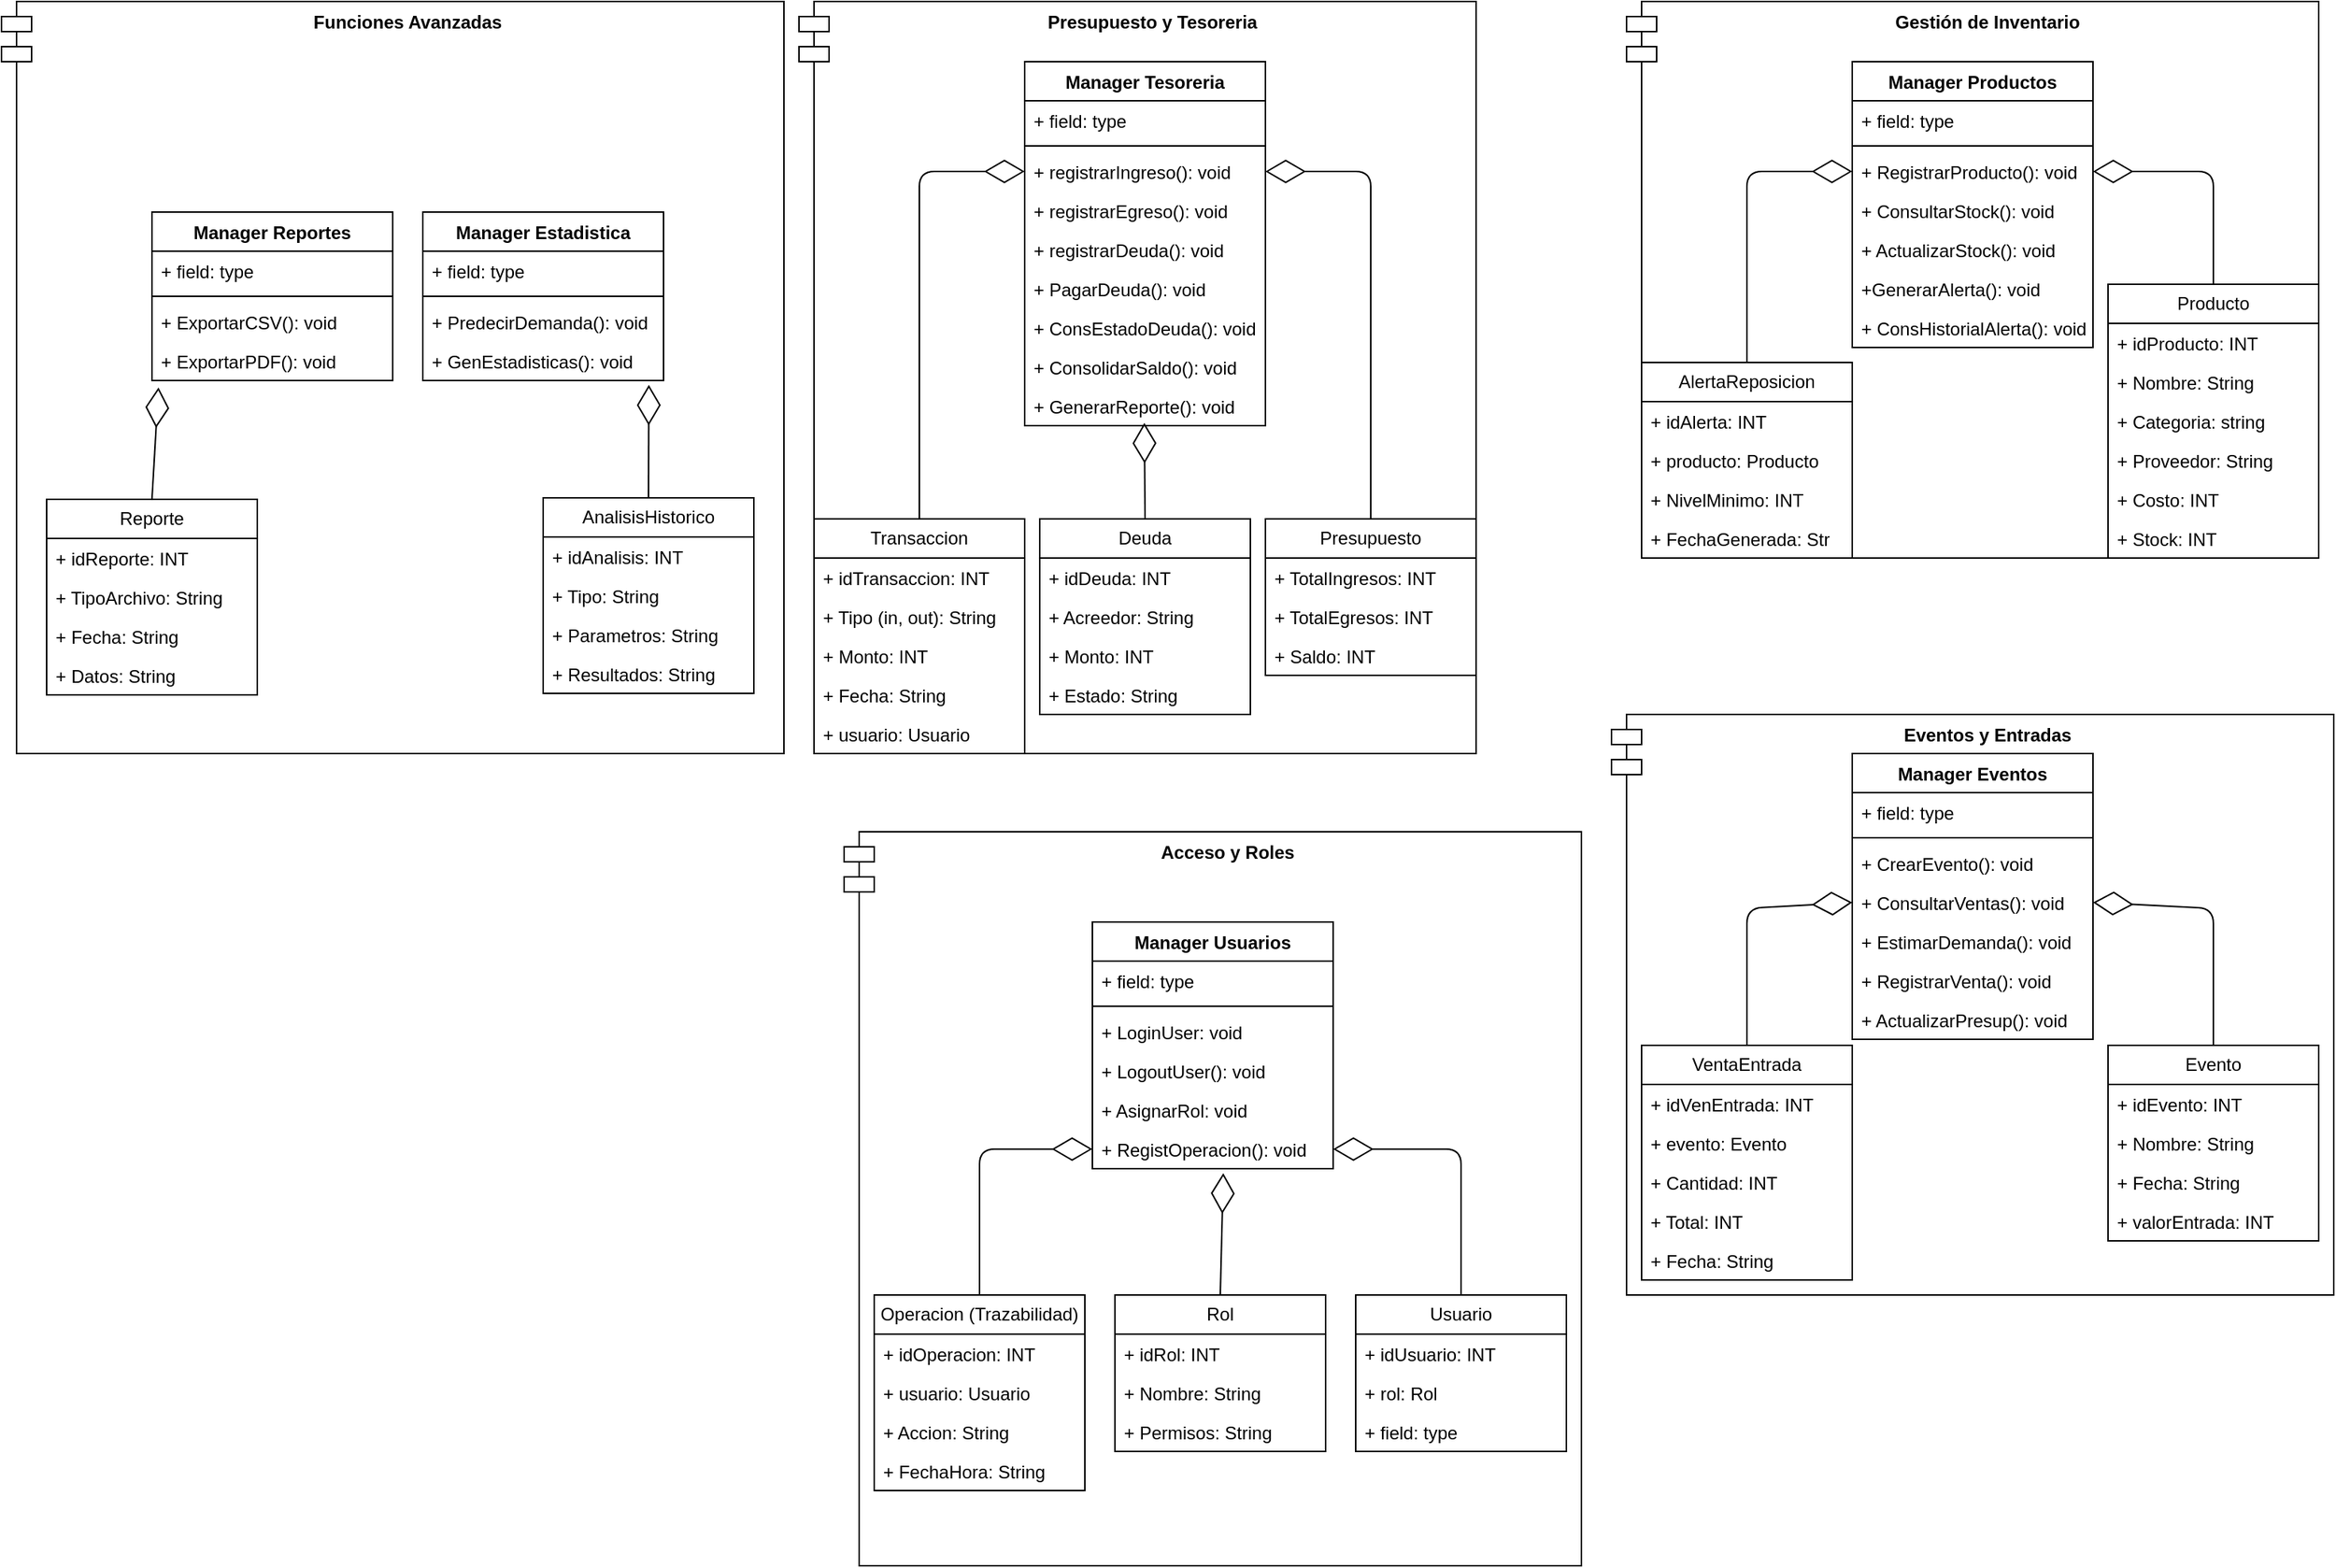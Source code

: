 <mxfile>
    <diagram id="sxE3tgrAu_N5HykiGils" name="Page-1">
        <mxGraphModel dx="1589" dy="593" grid="1" gridSize="10" guides="1" tooltips="1" connect="1" arrows="1" fold="1" page="1" pageScale="1" pageWidth="850" pageHeight="1100" math="0" shadow="0">
            <root>
                <mxCell id="0"/>
                <mxCell id="1" parent="0"/>
                <mxCell id="2" value="&lt;b&gt;&lt;font style=&quot;color: rgb(0, 0, 0);&quot;&gt;Gestión de Inventario&lt;/font&gt;&lt;/b&gt;" style="shape=module;align=left;spacingLeft=20;align=center;verticalAlign=top;whiteSpace=wrap;html=1;" vertex="1" parent="1">
                    <mxGeometry x="350" y="250" width="460" height="370" as="geometry"/>
                </mxCell>
                <mxCell id="3" value="Producto" style="swimlane;fontStyle=0;childLayout=stackLayout;horizontal=1;startSize=26;fillColor=none;horizontalStack=0;resizeParent=1;resizeParentMax=0;resizeLast=0;collapsible=1;marginBottom=0;whiteSpace=wrap;html=1;" vertex="1" parent="1">
                    <mxGeometry x="670" y="438" width="140" height="182" as="geometry"/>
                </mxCell>
                <mxCell id="4" value="+ idProducto: INT" style="text;strokeColor=none;fillColor=none;align=left;verticalAlign=top;spacingLeft=4;spacingRight=4;overflow=hidden;rotatable=0;points=[[0,0.5],[1,0.5]];portConstraint=eastwest;whiteSpace=wrap;html=1;" vertex="1" parent="3">
                    <mxGeometry y="26" width="140" height="26" as="geometry"/>
                </mxCell>
                <mxCell id="5" value="+ Nombre: String" style="text;strokeColor=none;fillColor=none;align=left;verticalAlign=top;spacingLeft=4;spacingRight=4;overflow=hidden;rotatable=0;points=[[0,0.5],[1,0.5]];portConstraint=eastwest;whiteSpace=wrap;html=1;" vertex="1" parent="3">
                    <mxGeometry y="52" width="140" height="26" as="geometry"/>
                </mxCell>
                <mxCell id="6" value="+ Categoria: string" style="text;strokeColor=none;fillColor=none;align=left;verticalAlign=top;spacingLeft=4;spacingRight=4;overflow=hidden;rotatable=0;points=[[0,0.5],[1,0.5]];portConstraint=eastwest;whiteSpace=wrap;html=1;" vertex="1" parent="3">
                    <mxGeometry y="78" width="140" height="26" as="geometry"/>
                </mxCell>
                <mxCell id="19" value="&lt;span style=&quot;color: rgb(0, 0, 0);&quot;&gt;+ Proveedor: String&lt;/span&gt;" style="text;strokeColor=none;fillColor=none;align=left;verticalAlign=top;spacingLeft=4;spacingRight=4;overflow=hidden;rotatable=0;points=[[0,0.5],[1,0.5]];portConstraint=eastwest;whiteSpace=wrap;html=1;" vertex="1" parent="3">
                    <mxGeometry y="104" width="140" height="26" as="geometry"/>
                </mxCell>
                <mxCell id="21" value="&lt;span style=&quot;color: rgb(0, 0, 0);&quot;&gt;+ Costo: INT&lt;/span&gt;" style="text;strokeColor=none;fillColor=none;align=left;verticalAlign=top;spacingLeft=4;spacingRight=4;overflow=hidden;rotatable=0;points=[[0,0.5],[1,0.5]];portConstraint=eastwest;whiteSpace=wrap;html=1;" vertex="1" parent="3">
                    <mxGeometry y="130" width="140" height="26" as="geometry"/>
                </mxCell>
                <mxCell id="23" value="&lt;span style=&quot;color: rgb(0, 0, 0);&quot;&gt;+ Stock: INT&lt;/span&gt;" style="text;strokeColor=none;fillColor=none;align=left;verticalAlign=top;spacingLeft=4;spacingRight=4;overflow=hidden;rotatable=0;points=[[0,0.5],[1,0.5]];portConstraint=eastwest;whiteSpace=wrap;html=1;" vertex="1" parent="3">
                    <mxGeometry y="156" width="140" height="26" as="geometry"/>
                </mxCell>
                <mxCell id="8" value="AlertaReposicion" style="swimlane;fontStyle=0;childLayout=stackLayout;horizontal=1;startSize=26;fillColor=none;horizontalStack=0;resizeParent=1;resizeParentMax=0;resizeLast=0;collapsible=1;marginBottom=0;whiteSpace=wrap;html=1;" vertex="1" parent="1">
                    <mxGeometry x="360" y="490" width="140" height="130" as="geometry"/>
                </mxCell>
                <mxCell id="9" value="+ idAlerta: INT" style="text;strokeColor=none;fillColor=none;align=left;verticalAlign=top;spacingLeft=4;spacingRight=4;overflow=hidden;rotatable=0;points=[[0,0.5],[1,0.5]];portConstraint=eastwest;whiteSpace=wrap;html=1;" vertex="1" parent="8">
                    <mxGeometry y="26" width="140" height="26" as="geometry"/>
                </mxCell>
                <mxCell id="10" value="+ producto: Producto" style="text;strokeColor=none;fillColor=none;align=left;verticalAlign=top;spacingLeft=4;spacingRight=4;overflow=hidden;rotatable=0;points=[[0,0.5],[1,0.5]];portConstraint=eastwest;whiteSpace=wrap;html=1;" vertex="1" parent="8">
                    <mxGeometry y="52" width="140" height="26" as="geometry"/>
                </mxCell>
                <mxCell id="11" value="+ NivelMinimo: INT" style="text;strokeColor=none;fillColor=none;align=left;verticalAlign=top;spacingLeft=4;spacingRight=4;overflow=hidden;rotatable=0;points=[[0,0.5],[1,0.5]];portConstraint=eastwest;whiteSpace=wrap;html=1;" vertex="1" parent="8">
                    <mxGeometry y="78" width="140" height="26" as="geometry"/>
                </mxCell>
                <mxCell id="24" value="&lt;span style=&quot;color: rgb(0, 0, 0);&quot;&gt;+ FechaGenerada: Str&lt;/span&gt;" style="text;strokeColor=none;fillColor=none;align=left;verticalAlign=top;spacingLeft=4;spacingRight=4;overflow=hidden;rotatable=0;points=[[0,0.5],[1,0.5]];portConstraint=eastwest;whiteSpace=wrap;html=1;" vertex="1" parent="8">
                    <mxGeometry y="104" width="140" height="26" as="geometry"/>
                </mxCell>
                <mxCell id="12" value="Manager Productos" style="swimlane;fontStyle=1;align=center;verticalAlign=top;childLayout=stackLayout;horizontal=1;startSize=26;horizontalStack=0;resizeParent=1;resizeParentMax=0;resizeLast=0;collapsible=1;marginBottom=0;whiteSpace=wrap;html=1;" vertex="1" parent="1">
                    <mxGeometry x="500" y="290" width="160" height="190" as="geometry"/>
                </mxCell>
                <mxCell id="13" value="+ field: type" style="text;strokeColor=none;fillColor=none;align=left;verticalAlign=top;spacingLeft=4;spacingRight=4;overflow=hidden;rotatable=0;points=[[0,0.5],[1,0.5]];portConstraint=eastwest;whiteSpace=wrap;html=1;" vertex="1" parent="12">
                    <mxGeometry y="26" width="160" height="26" as="geometry"/>
                </mxCell>
                <mxCell id="14" value="" style="line;strokeWidth=1;fillColor=none;align=left;verticalAlign=middle;spacingTop=-1;spacingLeft=3;spacingRight=3;rotatable=0;labelPosition=right;points=[];portConstraint=eastwest;strokeColor=inherit;" vertex="1" parent="12">
                    <mxGeometry y="52" width="160" height="8" as="geometry"/>
                </mxCell>
                <mxCell id="15" value="+ RegistrarProducto(): void" style="text;strokeColor=none;fillColor=none;align=left;verticalAlign=top;spacingLeft=4;spacingRight=4;overflow=hidden;rotatable=0;points=[[0,0.5],[1,0.5]];portConstraint=eastwest;whiteSpace=wrap;html=1;" vertex="1" parent="12">
                    <mxGeometry y="60" width="160" height="26" as="geometry"/>
                </mxCell>
                <mxCell id="27" value="&lt;span style=&quot;color: rgb(0, 0, 0);&quot;&gt;+ ConsultarStock(): void&lt;/span&gt;" style="text;strokeColor=none;fillColor=none;align=left;verticalAlign=top;spacingLeft=4;spacingRight=4;overflow=hidden;rotatable=0;points=[[0,0.5],[1,0.5]];portConstraint=eastwest;whiteSpace=wrap;html=1;" vertex="1" parent="12">
                    <mxGeometry y="86" width="160" height="26" as="geometry"/>
                </mxCell>
                <mxCell id="28" value="&lt;span style=&quot;color: rgb(0, 0, 0);&quot;&gt;+ ActualizarStock(): void&lt;/span&gt;" style="text;strokeColor=none;fillColor=none;align=left;verticalAlign=top;spacingLeft=4;spacingRight=4;overflow=hidden;rotatable=0;points=[[0,0.5],[1,0.5]];portConstraint=eastwest;whiteSpace=wrap;html=1;" vertex="1" parent="12">
                    <mxGeometry y="112" width="160" height="26" as="geometry"/>
                </mxCell>
                <mxCell id="29" value="&lt;span style=&quot;color: rgb(0, 0, 0);&quot;&gt;+GenerarAlerta(): void&lt;/span&gt;" style="text;strokeColor=none;fillColor=none;align=left;verticalAlign=top;spacingLeft=4;spacingRight=4;overflow=hidden;rotatable=0;points=[[0,0.5],[1,0.5]];portConstraint=eastwest;whiteSpace=wrap;html=1;" vertex="1" parent="12">
                    <mxGeometry y="138" width="160" height="26" as="geometry"/>
                </mxCell>
                <mxCell id="30" value="&lt;span style=&quot;color: rgb(0, 0, 0);&quot;&gt;+ ConsHistorialAlerta(): void&lt;/span&gt;" style="text;strokeColor=none;fillColor=none;align=left;verticalAlign=top;spacingLeft=4;spacingRight=4;overflow=hidden;rotatable=0;points=[[0,0.5],[1,0.5]];portConstraint=eastwest;whiteSpace=wrap;html=1;" vertex="1" parent="12">
                    <mxGeometry y="164" width="160" height="26" as="geometry"/>
                </mxCell>
                <mxCell id="25" value="" style="endArrow=diamondThin;endFill=0;endSize=24;html=1;exitX=0.5;exitY=0;exitDx=0;exitDy=0;entryX=0;entryY=0.5;entryDx=0;entryDy=0;" edge="1" parent="1" source="8" target="15">
                    <mxGeometry width="160" relative="1" as="geometry">
                        <mxPoint x="430" y="400" as="sourcePoint"/>
                        <mxPoint x="590" y="400" as="targetPoint"/>
                        <Array as="points">
                            <mxPoint x="430" y="363"/>
                        </Array>
                    </mxGeometry>
                </mxCell>
                <mxCell id="26" value="" style="endArrow=diamondThin;endFill=0;endSize=24;html=1;exitX=0.5;exitY=0;exitDx=0;exitDy=0;entryX=1;entryY=0.5;entryDx=0;entryDy=0;" edge="1" parent="1" source="3" target="15">
                    <mxGeometry width="160" relative="1" as="geometry">
                        <mxPoint x="610" y="390" as="sourcePoint"/>
                        <mxPoint x="770" y="390" as="targetPoint"/>
                        <Array as="points">
                            <mxPoint x="740" y="363"/>
                        </Array>
                    </mxGeometry>
                </mxCell>
                <mxCell id="31" value="&lt;b&gt;Presupuesto y Tesoreria&lt;/b&gt;" style="shape=module;align=left;spacingLeft=20;align=center;verticalAlign=top;whiteSpace=wrap;html=1;" vertex="1" parent="1">
                    <mxGeometry x="-200" y="250" width="450" height="500" as="geometry"/>
                </mxCell>
                <mxCell id="32" value="Presupuesto" style="swimlane;fontStyle=0;childLayout=stackLayout;horizontal=1;startSize=26;fillColor=none;horizontalStack=0;resizeParent=1;resizeParentMax=0;resizeLast=0;collapsible=1;marginBottom=0;whiteSpace=wrap;html=1;" vertex="1" parent="1">
                    <mxGeometry x="110" y="594" width="140" height="104" as="geometry"/>
                </mxCell>
                <mxCell id="33" value="+ TotalIngresos: INT" style="text;strokeColor=none;fillColor=none;align=left;verticalAlign=top;spacingLeft=4;spacingRight=4;overflow=hidden;rotatable=0;points=[[0,0.5],[1,0.5]];portConstraint=eastwest;whiteSpace=wrap;html=1;" vertex="1" parent="32">
                    <mxGeometry y="26" width="140" height="26" as="geometry"/>
                </mxCell>
                <mxCell id="34" value="+ TotalEgresos: INT" style="text;strokeColor=none;fillColor=none;align=left;verticalAlign=top;spacingLeft=4;spacingRight=4;overflow=hidden;rotatable=0;points=[[0,0.5],[1,0.5]];portConstraint=eastwest;whiteSpace=wrap;html=1;" vertex="1" parent="32">
                    <mxGeometry y="52" width="140" height="26" as="geometry"/>
                </mxCell>
                <mxCell id="35" value="+ Saldo: INT" style="text;strokeColor=none;fillColor=none;align=left;verticalAlign=top;spacingLeft=4;spacingRight=4;overflow=hidden;rotatable=0;points=[[0,0.5],[1,0.5]];portConstraint=eastwest;whiteSpace=wrap;html=1;" vertex="1" parent="32">
                    <mxGeometry y="78" width="140" height="26" as="geometry"/>
                </mxCell>
                <mxCell id="36" value="Deuda" style="swimlane;fontStyle=0;childLayout=stackLayout;horizontal=1;startSize=26;fillColor=none;horizontalStack=0;resizeParent=1;resizeParentMax=0;resizeLast=0;collapsible=1;marginBottom=0;whiteSpace=wrap;html=1;" vertex="1" parent="1">
                    <mxGeometry x="-40" y="594" width="140" height="130" as="geometry"/>
                </mxCell>
                <mxCell id="37" value="+ idDeuda: INT" style="text;strokeColor=none;fillColor=none;align=left;verticalAlign=top;spacingLeft=4;spacingRight=4;overflow=hidden;rotatable=0;points=[[0,0.5],[1,0.5]];portConstraint=eastwest;whiteSpace=wrap;html=1;" vertex="1" parent="36">
                    <mxGeometry y="26" width="140" height="26" as="geometry"/>
                </mxCell>
                <mxCell id="38" value="+ Acreedor: String" style="text;strokeColor=none;fillColor=none;align=left;verticalAlign=top;spacingLeft=4;spacingRight=4;overflow=hidden;rotatable=0;points=[[0,0.5],[1,0.5]];portConstraint=eastwest;whiteSpace=wrap;html=1;" vertex="1" parent="36">
                    <mxGeometry y="52" width="140" height="26" as="geometry"/>
                </mxCell>
                <mxCell id="39" value="+ Monto: INT" style="text;strokeColor=none;fillColor=none;align=left;verticalAlign=top;spacingLeft=4;spacingRight=4;overflow=hidden;rotatable=0;points=[[0,0.5],[1,0.5]];portConstraint=eastwest;whiteSpace=wrap;html=1;" vertex="1" parent="36">
                    <mxGeometry y="78" width="140" height="26" as="geometry"/>
                </mxCell>
                <mxCell id="50" value="&lt;span style=&quot;color: rgb(0, 0, 0);&quot;&gt;+ Estado: String&lt;/span&gt;" style="text;strokeColor=none;fillColor=none;align=left;verticalAlign=top;spacingLeft=4;spacingRight=4;overflow=hidden;rotatable=0;points=[[0,0.5],[1,0.5]];portConstraint=eastwest;whiteSpace=wrap;html=1;" vertex="1" parent="36">
                    <mxGeometry y="104" width="140" height="26" as="geometry"/>
                </mxCell>
                <mxCell id="40" value="Transaccion" style="swimlane;fontStyle=0;childLayout=stackLayout;horizontal=1;startSize=26;fillColor=none;horizontalStack=0;resizeParent=1;resizeParentMax=0;resizeLast=0;collapsible=1;marginBottom=0;whiteSpace=wrap;html=1;" vertex="1" parent="1">
                    <mxGeometry x="-190" y="594" width="140" height="156" as="geometry"/>
                </mxCell>
                <mxCell id="41" value="+ idTransaccion: INT" style="text;strokeColor=none;fillColor=none;align=left;verticalAlign=top;spacingLeft=4;spacingRight=4;overflow=hidden;rotatable=0;points=[[0,0.5],[1,0.5]];portConstraint=eastwest;whiteSpace=wrap;html=1;" vertex="1" parent="40">
                    <mxGeometry y="26" width="140" height="26" as="geometry"/>
                </mxCell>
                <mxCell id="42" value="+ Tipo (in, out): String" style="text;strokeColor=none;fillColor=none;align=left;verticalAlign=top;spacingLeft=4;spacingRight=4;overflow=hidden;rotatable=0;points=[[0,0.5],[1,0.5]];portConstraint=eastwest;whiteSpace=wrap;html=1;" vertex="1" parent="40">
                    <mxGeometry y="52" width="140" height="26" as="geometry"/>
                </mxCell>
                <mxCell id="43" value="+ Monto: INT" style="text;strokeColor=none;fillColor=none;align=left;verticalAlign=top;spacingLeft=4;spacingRight=4;overflow=hidden;rotatable=0;points=[[0,0.5],[1,0.5]];portConstraint=eastwest;whiteSpace=wrap;html=1;" vertex="1" parent="40">
                    <mxGeometry y="78" width="140" height="26" as="geometry"/>
                </mxCell>
                <mxCell id="48" value="&lt;span style=&quot;color: rgb(0, 0, 0);&quot;&gt;+ Fecha: String&lt;/span&gt;" style="text;strokeColor=none;fillColor=none;align=left;verticalAlign=top;spacingLeft=4;spacingRight=4;overflow=hidden;rotatable=0;points=[[0,0.5],[1,0.5]];portConstraint=eastwest;whiteSpace=wrap;html=1;" vertex="1" parent="40">
                    <mxGeometry y="104" width="140" height="26" as="geometry"/>
                </mxCell>
                <mxCell id="49" value="&lt;span style=&quot;color: rgb(0, 0, 0);&quot;&gt;+ usuario: Usuario&lt;/span&gt;" style="text;strokeColor=none;fillColor=none;align=left;verticalAlign=top;spacingLeft=4;spacingRight=4;overflow=hidden;rotatable=0;points=[[0,0.5],[1,0.5]];portConstraint=eastwest;whiteSpace=wrap;html=1;" vertex="1" parent="40">
                    <mxGeometry y="130" width="140" height="26" as="geometry"/>
                </mxCell>
                <mxCell id="44" value="Manager Tesoreria" style="swimlane;fontStyle=1;align=center;verticalAlign=top;childLayout=stackLayout;horizontal=1;startSize=26;horizontalStack=0;resizeParent=1;resizeParentMax=0;resizeLast=0;collapsible=1;marginBottom=0;whiteSpace=wrap;html=1;" vertex="1" parent="1">
                    <mxGeometry x="-50" y="290" width="160" height="242" as="geometry"/>
                </mxCell>
                <mxCell id="45" value="+ field: type" style="text;strokeColor=none;fillColor=none;align=left;verticalAlign=top;spacingLeft=4;spacingRight=4;overflow=hidden;rotatable=0;points=[[0,0.5],[1,0.5]];portConstraint=eastwest;whiteSpace=wrap;html=1;" vertex="1" parent="44">
                    <mxGeometry y="26" width="160" height="26" as="geometry"/>
                </mxCell>
                <mxCell id="46" value="" style="line;strokeWidth=1;fillColor=none;align=left;verticalAlign=middle;spacingTop=-1;spacingLeft=3;spacingRight=3;rotatable=0;labelPosition=right;points=[];portConstraint=eastwest;strokeColor=inherit;" vertex="1" parent="44">
                    <mxGeometry y="52" width="160" height="8" as="geometry"/>
                </mxCell>
                <mxCell id="47" value="+ registrarIngreso(): void" style="text;strokeColor=none;fillColor=none;align=left;verticalAlign=top;spacingLeft=4;spacingRight=4;overflow=hidden;rotatable=0;points=[[0,0.5],[1,0.5]];portConstraint=eastwest;whiteSpace=wrap;html=1;" vertex="1" parent="44">
                    <mxGeometry y="60" width="160" height="26" as="geometry"/>
                </mxCell>
                <mxCell id="54" value="&lt;span style=&quot;color: rgb(0, 0, 0);&quot;&gt;+ registrarEgreso(): void&lt;/span&gt;" style="text;strokeColor=none;fillColor=none;align=left;verticalAlign=top;spacingLeft=4;spacingRight=4;overflow=hidden;rotatable=0;points=[[0,0.5],[1,0.5]];portConstraint=eastwest;whiteSpace=wrap;html=1;" vertex="1" parent="44">
                    <mxGeometry y="86" width="160" height="26" as="geometry"/>
                </mxCell>
                <mxCell id="55" value="&lt;span style=&quot;color: rgb(0, 0, 0);&quot;&gt;+ registrarDeuda(): void&lt;/span&gt;" style="text;strokeColor=none;fillColor=none;align=left;verticalAlign=top;spacingLeft=4;spacingRight=4;overflow=hidden;rotatable=0;points=[[0,0.5],[1,0.5]];portConstraint=eastwest;whiteSpace=wrap;html=1;" vertex="1" parent="44">
                    <mxGeometry y="112" width="160" height="26" as="geometry"/>
                </mxCell>
                <mxCell id="56" value="&lt;span style=&quot;color: rgb(0, 0, 0);&quot;&gt;+ PagarDeuda(): void&lt;/span&gt;" style="text;strokeColor=none;fillColor=none;align=left;verticalAlign=top;spacingLeft=4;spacingRight=4;overflow=hidden;rotatable=0;points=[[0,0.5],[1,0.5]];portConstraint=eastwest;whiteSpace=wrap;html=1;" vertex="1" parent="44">
                    <mxGeometry y="138" width="160" height="26" as="geometry"/>
                </mxCell>
                <mxCell id="57" value="&lt;span style=&quot;color: rgb(0, 0, 0);&quot;&gt;+ ConsEstadoDeuda(): void&lt;/span&gt;" style="text;strokeColor=none;fillColor=none;align=left;verticalAlign=top;spacingLeft=4;spacingRight=4;overflow=hidden;rotatable=0;points=[[0,0.5],[1,0.5]];portConstraint=eastwest;whiteSpace=wrap;html=1;" vertex="1" parent="44">
                    <mxGeometry y="164" width="160" height="26" as="geometry"/>
                </mxCell>
                <mxCell id="58" value="&lt;span style=&quot;color: rgb(0, 0, 0);&quot;&gt;+ ConsolidarSaldo(): void&lt;/span&gt;" style="text;strokeColor=none;fillColor=none;align=left;verticalAlign=top;spacingLeft=4;spacingRight=4;overflow=hidden;rotatable=0;points=[[0,0.5],[1,0.5]];portConstraint=eastwest;whiteSpace=wrap;html=1;" vertex="1" parent="44">
                    <mxGeometry y="190" width="160" height="26" as="geometry"/>
                </mxCell>
                <mxCell id="59" value="&lt;span style=&quot;color: rgb(0, 0, 0);&quot;&gt;+ GenerarReporte(): void&lt;/span&gt;" style="text;strokeColor=none;fillColor=none;align=left;verticalAlign=top;spacingLeft=4;spacingRight=4;overflow=hidden;rotatable=0;points=[[0,0.5],[1,0.5]];portConstraint=eastwest;whiteSpace=wrap;html=1;" vertex="1" parent="44">
                    <mxGeometry y="216" width="160" height="26" as="geometry"/>
                </mxCell>
                <mxCell id="51" value="" style="endArrow=diamondThin;endFill=0;endSize=24;html=1;exitX=0.5;exitY=0;exitDx=0;exitDy=0;entryX=0;entryY=0.5;entryDx=0;entryDy=0;" edge="1" parent="1" source="40" target="47">
                    <mxGeometry width="160" relative="1" as="geometry">
                        <mxPoint x="-130" y="380" as="sourcePoint"/>
                        <mxPoint x="30" y="380" as="targetPoint"/>
                        <Array as="points">
                            <mxPoint x="-120" y="363"/>
                        </Array>
                    </mxGeometry>
                </mxCell>
                <mxCell id="52" value="" style="endArrow=diamondThin;endFill=0;endSize=24;html=1;exitX=0.5;exitY=0;exitDx=0;exitDy=0;entryX=1;entryY=0.5;entryDx=0;entryDy=0;" edge="1" parent="1" source="32" target="47">
                    <mxGeometry width="160" relative="1" as="geometry">
                        <mxPoint x="150" y="370" as="sourcePoint"/>
                        <mxPoint x="310" y="370" as="targetPoint"/>
                        <Array as="points">
                            <mxPoint x="180" y="363"/>
                        </Array>
                    </mxGeometry>
                </mxCell>
                <mxCell id="53" value="" style="endArrow=diamondThin;endFill=0;endSize=24;html=1;exitX=0.5;exitY=0;exitDx=0;exitDy=0;entryX=0.497;entryY=0.929;entryDx=0;entryDy=0;entryPerimeter=0;" edge="1" parent="1" source="36" target="59">
                    <mxGeometry width="160" relative="1" as="geometry">
                        <mxPoint y="400" as="sourcePoint"/>
                        <mxPoint x="160" y="400" as="targetPoint"/>
                    </mxGeometry>
                </mxCell>
                <mxCell id="60" value="&lt;b&gt;Eventos y Entradas&lt;/b&gt;" style="shape=module;align=left;spacingLeft=20;align=center;verticalAlign=top;whiteSpace=wrap;html=1;" vertex="1" parent="1">
                    <mxGeometry x="340" y="724" width="480" height="386" as="geometry"/>
                </mxCell>
                <mxCell id="61" value="Evento" style="swimlane;fontStyle=0;childLayout=stackLayout;horizontal=1;startSize=26;fillColor=none;horizontalStack=0;resizeParent=1;resizeParentMax=0;resizeLast=0;collapsible=1;marginBottom=0;whiteSpace=wrap;html=1;" vertex="1" parent="1">
                    <mxGeometry x="670" y="944" width="140" height="130" as="geometry"/>
                </mxCell>
                <mxCell id="62" value="+ idEvento: INT" style="text;strokeColor=none;fillColor=none;align=left;verticalAlign=top;spacingLeft=4;spacingRight=4;overflow=hidden;rotatable=0;points=[[0,0.5],[1,0.5]];portConstraint=eastwest;whiteSpace=wrap;html=1;" vertex="1" parent="61">
                    <mxGeometry y="26" width="140" height="26" as="geometry"/>
                </mxCell>
                <mxCell id="63" value="+ Nombre: String" style="text;strokeColor=none;fillColor=none;align=left;verticalAlign=top;spacingLeft=4;spacingRight=4;overflow=hidden;rotatable=0;points=[[0,0.5],[1,0.5]];portConstraint=eastwest;whiteSpace=wrap;html=1;" vertex="1" parent="61">
                    <mxGeometry y="52" width="140" height="26" as="geometry"/>
                </mxCell>
                <mxCell id="64" value="+ Fecha: String" style="text;strokeColor=none;fillColor=none;align=left;verticalAlign=top;spacingLeft=4;spacingRight=4;overflow=hidden;rotatable=0;points=[[0,0.5],[1,0.5]];portConstraint=eastwest;whiteSpace=wrap;html=1;" vertex="1" parent="61">
                    <mxGeometry y="78" width="140" height="26" as="geometry"/>
                </mxCell>
                <mxCell id="65" value="&lt;span style=&quot;color: rgb(0, 0, 0);&quot;&gt;+ valorEntrada: INT&lt;/span&gt;" style="text;strokeColor=none;fillColor=none;align=left;verticalAlign=top;spacingLeft=4;spacingRight=4;overflow=hidden;rotatable=0;points=[[0,0.5],[1,0.5]];portConstraint=eastwest;whiteSpace=wrap;html=1;" vertex="1" parent="61">
                    <mxGeometry y="104" width="140" height="26" as="geometry"/>
                </mxCell>
                <mxCell id="66" value="VentaEntrada" style="swimlane;fontStyle=0;childLayout=stackLayout;horizontal=1;startSize=26;fillColor=none;horizontalStack=0;resizeParent=1;resizeParentMax=0;resizeLast=0;collapsible=1;marginBottom=0;whiteSpace=wrap;html=1;" vertex="1" parent="1">
                    <mxGeometry x="360" y="944" width="140" height="156" as="geometry"/>
                </mxCell>
                <mxCell id="67" value="+ idVenEntrada: INT" style="text;strokeColor=none;fillColor=none;align=left;verticalAlign=top;spacingLeft=4;spacingRight=4;overflow=hidden;rotatable=0;points=[[0,0.5],[1,0.5]];portConstraint=eastwest;whiteSpace=wrap;html=1;" vertex="1" parent="66">
                    <mxGeometry y="26" width="140" height="26" as="geometry"/>
                </mxCell>
                <mxCell id="68" value="+ evento: Evento" style="text;strokeColor=none;fillColor=none;align=left;verticalAlign=top;spacingLeft=4;spacingRight=4;overflow=hidden;rotatable=0;points=[[0,0.5],[1,0.5]];portConstraint=eastwest;whiteSpace=wrap;html=1;" vertex="1" parent="66">
                    <mxGeometry y="52" width="140" height="26" as="geometry"/>
                </mxCell>
                <mxCell id="69" value="+ Cantidad: INT" style="text;strokeColor=none;fillColor=none;align=left;verticalAlign=top;spacingLeft=4;spacingRight=4;overflow=hidden;rotatable=0;points=[[0,0.5],[1,0.5]];portConstraint=eastwest;whiteSpace=wrap;html=1;" vertex="1" parent="66">
                    <mxGeometry y="78" width="140" height="26" as="geometry"/>
                </mxCell>
                <mxCell id="70" value="&lt;span style=&quot;color: rgb(0, 0, 0);&quot;&gt;+ Total: INT&lt;/span&gt;" style="text;strokeColor=none;fillColor=none;align=left;verticalAlign=top;spacingLeft=4;spacingRight=4;overflow=hidden;rotatable=0;points=[[0,0.5],[1,0.5]];portConstraint=eastwest;whiteSpace=wrap;html=1;" vertex="1" parent="66">
                    <mxGeometry y="104" width="140" height="26" as="geometry"/>
                </mxCell>
                <mxCell id="71" value="&lt;span style=&quot;color: rgb(0, 0, 0);&quot;&gt;+ Fecha: String&lt;/span&gt;" style="text;strokeColor=none;fillColor=none;align=left;verticalAlign=top;spacingLeft=4;spacingRight=4;overflow=hidden;rotatable=0;points=[[0,0.5],[1,0.5]];portConstraint=eastwest;whiteSpace=wrap;html=1;" vertex="1" parent="66">
                    <mxGeometry y="130" width="140" height="26" as="geometry"/>
                </mxCell>
                <mxCell id="72" value="Manager Eventos" style="swimlane;fontStyle=1;align=center;verticalAlign=top;childLayout=stackLayout;horizontal=1;startSize=26;horizontalStack=0;resizeParent=1;resizeParentMax=0;resizeLast=0;collapsible=1;marginBottom=0;whiteSpace=wrap;html=1;" vertex="1" parent="1">
                    <mxGeometry x="500" y="750" width="160" height="190" as="geometry"/>
                </mxCell>
                <mxCell id="73" value="+ field: type" style="text;strokeColor=none;fillColor=none;align=left;verticalAlign=top;spacingLeft=4;spacingRight=4;overflow=hidden;rotatable=0;points=[[0,0.5],[1,0.5]];portConstraint=eastwest;whiteSpace=wrap;html=1;" vertex="1" parent="72">
                    <mxGeometry y="26" width="160" height="26" as="geometry"/>
                </mxCell>
                <mxCell id="74" value="" style="line;strokeWidth=1;fillColor=none;align=left;verticalAlign=middle;spacingTop=-1;spacingLeft=3;spacingRight=3;rotatable=0;labelPosition=right;points=[];portConstraint=eastwest;strokeColor=inherit;" vertex="1" parent="72">
                    <mxGeometry y="52" width="160" height="8" as="geometry"/>
                </mxCell>
                <mxCell id="75" value="+ CrearEvento(): void" style="text;strokeColor=none;fillColor=none;align=left;verticalAlign=top;spacingLeft=4;spacingRight=4;overflow=hidden;rotatable=0;points=[[0,0.5],[1,0.5]];portConstraint=eastwest;whiteSpace=wrap;html=1;" vertex="1" parent="72">
                    <mxGeometry y="60" width="160" height="26" as="geometry"/>
                </mxCell>
                <mxCell id="78" value="&lt;span style=&quot;color: rgb(0, 0, 0);&quot;&gt;+ ConsultarVentas(): void&lt;/span&gt;" style="text;strokeColor=none;fillColor=none;align=left;verticalAlign=top;spacingLeft=4;spacingRight=4;overflow=hidden;rotatable=0;points=[[0,0.5],[1,0.5]];portConstraint=eastwest;whiteSpace=wrap;html=1;" vertex="1" parent="72">
                    <mxGeometry y="86" width="160" height="26" as="geometry"/>
                </mxCell>
                <mxCell id="79" value="&lt;span style=&quot;color: rgb(0, 0, 0);&quot;&gt;+ EstimarDemanda(): void&lt;/span&gt;" style="text;strokeColor=none;fillColor=none;align=left;verticalAlign=top;spacingLeft=4;spacingRight=4;overflow=hidden;rotatable=0;points=[[0,0.5],[1,0.5]];portConstraint=eastwest;whiteSpace=wrap;html=1;" vertex="1" parent="72">
                    <mxGeometry y="112" width="160" height="26" as="geometry"/>
                </mxCell>
                <mxCell id="80" value="&lt;span style=&quot;color: rgb(0, 0, 0);&quot;&gt;+ RegistrarVenta(): void&lt;/span&gt;" style="text;strokeColor=none;fillColor=none;align=left;verticalAlign=top;spacingLeft=4;spacingRight=4;overflow=hidden;rotatable=0;points=[[0,0.5],[1,0.5]];portConstraint=eastwest;whiteSpace=wrap;html=1;" vertex="1" parent="72">
                    <mxGeometry y="138" width="160" height="26" as="geometry"/>
                </mxCell>
                <mxCell id="81" value="&lt;span style=&quot;color: rgb(0, 0, 0);&quot;&gt;+ ActualizarPresup(): void&lt;/span&gt;" style="text;strokeColor=none;fillColor=none;align=left;verticalAlign=top;spacingLeft=4;spacingRight=4;overflow=hidden;rotatable=0;points=[[0,0.5],[1,0.5]];portConstraint=eastwest;whiteSpace=wrap;html=1;" vertex="1" parent="72">
                    <mxGeometry y="164" width="160" height="26" as="geometry"/>
                </mxCell>
                <mxCell id="76" value="" style="endArrow=diamondThin;endFill=0;endSize=24;html=1;exitX=0.5;exitY=0;exitDx=0;exitDy=0;entryX=1;entryY=0.5;entryDx=0;entryDy=0;" edge="1" parent="1" source="61" target="78">
                    <mxGeometry width="160" relative="1" as="geometry">
                        <mxPoint x="700" y="900" as="sourcePoint"/>
                        <mxPoint x="860" y="900" as="targetPoint"/>
                        <Array as="points">
                            <mxPoint x="740" y="853"/>
                        </Array>
                    </mxGeometry>
                </mxCell>
                <mxCell id="77" value="" style="endArrow=diamondThin;endFill=0;endSize=24;html=1;exitX=0.5;exitY=0;exitDx=0;exitDy=0;entryX=0;entryY=0.5;entryDx=0;entryDy=0;" edge="1" parent="1" source="66" target="78">
                    <mxGeometry width="160" relative="1" as="geometry">
                        <mxPoint x="410" y="850" as="sourcePoint"/>
                        <mxPoint x="570" y="850" as="targetPoint"/>
                        <Array as="points">
                            <mxPoint x="430" y="853"/>
                        </Array>
                    </mxGeometry>
                </mxCell>
                <mxCell id="82" value="&lt;b&gt;Acceso y Roles&lt;/b&gt;" style="shape=module;align=left;spacingLeft=20;align=center;verticalAlign=top;whiteSpace=wrap;html=1;" vertex="1" parent="1">
                    <mxGeometry x="-170" y="802" width="490" height="488" as="geometry"/>
                </mxCell>
                <mxCell id="83" value="Usuario" style="swimlane;fontStyle=0;childLayout=stackLayout;horizontal=1;startSize=26;fillColor=none;horizontalStack=0;resizeParent=1;resizeParentMax=0;resizeLast=0;collapsible=1;marginBottom=0;whiteSpace=wrap;html=1;" vertex="1" parent="1">
                    <mxGeometry x="170" y="1110" width="140" height="104" as="geometry"/>
                </mxCell>
                <mxCell id="84" value="+ idUsuario: INT" style="text;strokeColor=none;fillColor=none;align=left;verticalAlign=top;spacingLeft=4;spacingRight=4;overflow=hidden;rotatable=0;points=[[0,0.5],[1,0.5]];portConstraint=eastwest;whiteSpace=wrap;html=1;" vertex="1" parent="83">
                    <mxGeometry y="26" width="140" height="26" as="geometry"/>
                </mxCell>
                <mxCell id="85" value="+ rol: Rol" style="text;strokeColor=none;fillColor=none;align=left;verticalAlign=top;spacingLeft=4;spacingRight=4;overflow=hidden;rotatable=0;points=[[0,0.5],[1,0.5]];portConstraint=eastwest;whiteSpace=wrap;html=1;" vertex="1" parent="83">
                    <mxGeometry y="52" width="140" height="26" as="geometry"/>
                </mxCell>
                <mxCell id="86" value="+ field: type" style="text;strokeColor=none;fillColor=none;align=left;verticalAlign=top;spacingLeft=4;spacingRight=4;overflow=hidden;rotatable=0;points=[[0,0.5],[1,0.5]];portConstraint=eastwest;whiteSpace=wrap;html=1;" vertex="1" parent="83">
                    <mxGeometry y="78" width="140" height="26" as="geometry"/>
                </mxCell>
                <mxCell id="87" value="Rol" style="swimlane;fontStyle=0;childLayout=stackLayout;horizontal=1;startSize=26;fillColor=none;horizontalStack=0;resizeParent=1;resizeParentMax=0;resizeLast=0;collapsible=1;marginBottom=0;whiteSpace=wrap;html=1;" vertex="1" parent="1">
                    <mxGeometry x="10" y="1110" width="140" height="104" as="geometry"/>
                </mxCell>
                <mxCell id="88" value="+ idRol: INT" style="text;strokeColor=none;fillColor=none;align=left;verticalAlign=top;spacingLeft=4;spacingRight=4;overflow=hidden;rotatable=0;points=[[0,0.5],[1,0.5]];portConstraint=eastwest;whiteSpace=wrap;html=1;" vertex="1" parent="87">
                    <mxGeometry y="26" width="140" height="26" as="geometry"/>
                </mxCell>
                <mxCell id="89" value="+ Nombre: String" style="text;strokeColor=none;fillColor=none;align=left;verticalAlign=top;spacingLeft=4;spacingRight=4;overflow=hidden;rotatable=0;points=[[0,0.5],[1,0.5]];portConstraint=eastwest;whiteSpace=wrap;html=1;" vertex="1" parent="87">
                    <mxGeometry y="52" width="140" height="26" as="geometry"/>
                </mxCell>
                <mxCell id="90" value="+ Permisos: String" style="text;strokeColor=none;fillColor=none;align=left;verticalAlign=top;spacingLeft=4;spacingRight=4;overflow=hidden;rotatable=0;points=[[0,0.5],[1,0.5]];portConstraint=eastwest;whiteSpace=wrap;html=1;" vertex="1" parent="87">
                    <mxGeometry y="78" width="140" height="26" as="geometry"/>
                </mxCell>
                <mxCell id="91" value="Operacion (Trazabilidad)" style="swimlane;fontStyle=0;childLayout=stackLayout;horizontal=1;startSize=26;fillColor=none;horizontalStack=0;resizeParent=1;resizeParentMax=0;resizeLast=0;collapsible=1;marginBottom=0;whiteSpace=wrap;html=1;" vertex="1" parent="1">
                    <mxGeometry x="-150" y="1110" width="140" height="130" as="geometry"/>
                </mxCell>
                <mxCell id="92" value="+ idOperacion: INT" style="text;strokeColor=none;fillColor=none;align=left;verticalAlign=top;spacingLeft=4;spacingRight=4;overflow=hidden;rotatable=0;points=[[0,0.5],[1,0.5]];portConstraint=eastwest;whiteSpace=wrap;html=1;" vertex="1" parent="91">
                    <mxGeometry y="26" width="140" height="26" as="geometry"/>
                </mxCell>
                <mxCell id="93" value="+ usuario: Usuario" style="text;strokeColor=none;fillColor=none;align=left;verticalAlign=top;spacingLeft=4;spacingRight=4;overflow=hidden;rotatable=0;points=[[0,0.5],[1,0.5]];portConstraint=eastwest;whiteSpace=wrap;html=1;" vertex="1" parent="91">
                    <mxGeometry y="52" width="140" height="26" as="geometry"/>
                </mxCell>
                <mxCell id="94" value="+ Accion: String" style="text;strokeColor=none;fillColor=none;align=left;verticalAlign=top;spacingLeft=4;spacingRight=4;overflow=hidden;rotatable=0;points=[[0,0.5],[1,0.5]];portConstraint=eastwest;whiteSpace=wrap;html=1;" vertex="1" parent="91">
                    <mxGeometry y="78" width="140" height="26" as="geometry"/>
                </mxCell>
                <mxCell id="95" value="&lt;span style=&quot;color: rgb(0, 0, 0);&quot;&gt;+ FechaHora: String&lt;/span&gt;" style="text;strokeColor=none;fillColor=none;align=left;verticalAlign=top;spacingLeft=4;spacingRight=4;overflow=hidden;rotatable=0;points=[[0,0.5],[1,0.5]];portConstraint=eastwest;whiteSpace=wrap;html=1;" vertex="1" parent="91">
                    <mxGeometry y="104" width="140" height="26" as="geometry"/>
                </mxCell>
                <mxCell id="96" value="Manager Usuarios" style="swimlane;fontStyle=1;align=center;verticalAlign=top;childLayout=stackLayout;horizontal=1;startSize=26;horizontalStack=0;resizeParent=1;resizeParentMax=0;resizeLast=0;collapsible=1;marginBottom=0;whiteSpace=wrap;html=1;" vertex="1" parent="1">
                    <mxGeometry x="-5" y="862" width="160" height="164" as="geometry"/>
                </mxCell>
                <mxCell id="97" value="+ field: type" style="text;strokeColor=none;fillColor=none;align=left;verticalAlign=top;spacingLeft=4;spacingRight=4;overflow=hidden;rotatable=0;points=[[0,0.5],[1,0.5]];portConstraint=eastwest;whiteSpace=wrap;html=1;" vertex="1" parent="96">
                    <mxGeometry y="26" width="160" height="26" as="geometry"/>
                </mxCell>
                <mxCell id="98" value="" style="line;strokeWidth=1;fillColor=none;align=left;verticalAlign=middle;spacingTop=-1;spacingLeft=3;spacingRight=3;rotatable=0;labelPosition=right;points=[];portConstraint=eastwest;strokeColor=inherit;" vertex="1" parent="96">
                    <mxGeometry y="52" width="160" height="8" as="geometry"/>
                </mxCell>
                <mxCell id="99" value="+ LoginUser: void" style="text;strokeColor=none;fillColor=none;align=left;verticalAlign=top;spacingLeft=4;spacingRight=4;overflow=hidden;rotatable=0;points=[[0,0.5],[1,0.5]];portConstraint=eastwest;whiteSpace=wrap;html=1;" vertex="1" parent="96">
                    <mxGeometry y="60" width="160" height="26" as="geometry"/>
                </mxCell>
                <mxCell id="100" value="&lt;span style=&quot;color: rgb(0, 0, 0);&quot;&gt;+ LogoutUser(): void&lt;/span&gt;" style="text;strokeColor=none;fillColor=none;align=left;verticalAlign=top;spacingLeft=4;spacingRight=4;overflow=hidden;rotatable=0;points=[[0,0.5],[1,0.5]];portConstraint=eastwest;whiteSpace=wrap;html=1;" vertex="1" parent="96">
                    <mxGeometry y="86" width="160" height="26" as="geometry"/>
                </mxCell>
                <mxCell id="101" value="&lt;span style=&quot;color: rgb(0, 0, 0);&quot;&gt;+ AsignarRol: void&lt;/span&gt;" style="text;strokeColor=none;fillColor=none;align=left;verticalAlign=top;spacingLeft=4;spacingRight=4;overflow=hidden;rotatable=0;points=[[0,0.5],[1,0.5]];portConstraint=eastwest;whiteSpace=wrap;html=1;" vertex="1" parent="96">
                    <mxGeometry y="112" width="160" height="26" as="geometry"/>
                </mxCell>
                <mxCell id="102" value="&lt;span style=&quot;color: rgb(0, 0, 0);&quot;&gt;+ RegistOperacion(): void&lt;/span&gt;" style="text;strokeColor=none;fillColor=none;align=left;verticalAlign=top;spacingLeft=4;spacingRight=4;overflow=hidden;rotatable=0;points=[[0,0.5],[1,0.5]];portConstraint=eastwest;whiteSpace=wrap;html=1;" vertex="1" parent="96">
                    <mxGeometry y="138" width="160" height="26" as="geometry"/>
                </mxCell>
                <mxCell id="103" value="" style="endArrow=diamondThin;endFill=0;endSize=24;html=1;exitX=0.5;exitY=0;exitDx=0;exitDy=0;entryX=0;entryY=0.5;entryDx=0;entryDy=0;" edge="1" parent="1" source="91" target="102">
                    <mxGeometry width="160" relative="1" as="geometry">
                        <mxPoint x="-80" y="1050" as="sourcePoint"/>
                        <mxPoint x="80" y="1050" as="targetPoint"/>
                        <Array as="points">
                            <mxPoint x="-80" y="1013"/>
                        </Array>
                    </mxGeometry>
                </mxCell>
                <mxCell id="104" value="" style="endArrow=diamondThin;endFill=0;endSize=24;html=1;exitX=0.5;exitY=0;exitDx=0;exitDy=0;" edge="1" parent="1" source="87">
                    <mxGeometry width="160" relative="1" as="geometry">
                        <mxPoint x="90" y="1070" as="sourcePoint"/>
                        <mxPoint x="82" y="1029" as="targetPoint"/>
                    </mxGeometry>
                </mxCell>
                <mxCell id="105" value="" style="endArrow=diamondThin;endFill=0;endSize=24;html=1;exitX=0.5;exitY=0;exitDx=0;exitDy=0;entryX=1;entryY=0.5;entryDx=0;entryDy=0;" edge="1" parent="1" source="83" target="102">
                    <mxGeometry width="160" relative="1" as="geometry">
                        <mxPoint x="200" y="1030" as="sourcePoint"/>
                        <mxPoint x="360" y="1030" as="targetPoint"/>
                        <Array as="points">
                            <mxPoint x="240" y="1013"/>
                        </Array>
                    </mxGeometry>
                </mxCell>
                <mxCell id="106" value="&lt;b&gt;Funciones Avanzadas&lt;/b&gt;" style="shape=module;align=left;spacingLeft=20;align=center;verticalAlign=top;whiteSpace=wrap;html=1;" vertex="1" parent="1">
                    <mxGeometry x="-730" y="250" width="520" height="500" as="geometry"/>
                </mxCell>
                <mxCell id="107" value="AnalisisHistorico" style="swimlane;fontStyle=0;childLayout=stackLayout;horizontal=1;startSize=26;fillColor=none;horizontalStack=0;resizeParent=1;resizeParentMax=0;resizeLast=0;collapsible=1;marginBottom=0;whiteSpace=wrap;html=1;" vertex="1" parent="1">
                    <mxGeometry x="-370" y="580" width="140" height="130" as="geometry"/>
                </mxCell>
                <mxCell id="108" value="+ idAnalisis: INT" style="text;strokeColor=none;fillColor=none;align=left;verticalAlign=top;spacingLeft=4;spacingRight=4;overflow=hidden;rotatable=0;points=[[0,0.5],[1,0.5]];portConstraint=eastwest;whiteSpace=wrap;html=1;" vertex="1" parent="107">
                    <mxGeometry y="26" width="140" height="26" as="geometry"/>
                </mxCell>
                <mxCell id="109" value="+ Tipo: String" style="text;strokeColor=none;fillColor=none;align=left;verticalAlign=top;spacingLeft=4;spacingRight=4;overflow=hidden;rotatable=0;points=[[0,0.5],[1,0.5]];portConstraint=eastwest;whiteSpace=wrap;html=1;" vertex="1" parent="107">
                    <mxGeometry y="52" width="140" height="26" as="geometry"/>
                </mxCell>
                <mxCell id="110" value="+ Parametros: String" style="text;strokeColor=none;fillColor=none;align=left;verticalAlign=top;spacingLeft=4;spacingRight=4;overflow=hidden;rotatable=0;points=[[0,0.5],[1,0.5]];portConstraint=eastwest;whiteSpace=wrap;html=1;" vertex="1" parent="107">
                    <mxGeometry y="78" width="140" height="26" as="geometry"/>
                </mxCell>
                <mxCell id="111" value="&lt;span style=&quot;color: rgb(0, 0, 0);&quot;&gt;+ Resultados: String&lt;/span&gt;" style="text;strokeColor=none;fillColor=none;align=left;verticalAlign=top;spacingLeft=4;spacingRight=4;overflow=hidden;rotatable=0;points=[[0,0.5],[1,0.5]];portConstraint=eastwest;whiteSpace=wrap;html=1;" vertex="1" parent="107">
                    <mxGeometry y="104" width="140" height="26" as="geometry"/>
                </mxCell>
                <mxCell id="112" value="Reporte" style="swimlane;fontStyle=0;childLayout=stackLayout;horizontal=1;startSize=26;fillColor=none;horizontalStack=0;resizeParent=1;resizeParentMax=0;resizeLast=0;collapsible=1;marginBottom=0;whiteSpace=wrap;html=1;" vertex="1" parent="1">
                    <mxGeometry x="-700" y="581" width="140" height="130" as="geometry"/>
                </mxCell>
                <mxCell id="113" value="+ idReporte: INT" style="text;strokeColor=none;fillColor=none;align=left;verticalAlign=top;spacingLeft=4;spacingRight=4;overflow=hidden;rotatable=0;points=[[0,0.5],[1,0.5]];portConstraint=eastwest;whiteSpace=wrap;html=1;" vertex="1" parent="112">
                    <mxGeometry y="26" width="140" height="26" as="geometry"/>
                </mxCell>
                <mxCell id="114" value="+ TipoArchivo: String" style="text;strokeColor=none;fillColor=none;align=left;verticalAlign=top;spacingLeft=4;spacingRight=4;overflow=hidden;rotatable=0;points=[[0,0.5],[1,0.5]];portConstraint=eastwest;whiteSpace=wrap;html=1;" vertex="1" parent="112">
                    <mxGeometry y="52" width="140" height="26" as="geometry"/>
                </mxCell>
                <mxCell id="115" value="+ Fecha: String" style="text;strokeColor=none;fillColor=none;align=left;verticalAlign=top;spacingLeft=4;spacingRight=4;overflow=hidden;rotatable=0;points=[[0,0.5],[1,0.5]];portConstraint=eastwest;whiteSpace=wrap;html=1;" vertex="1" parent="112">
                    <mxGeometry y="78" width="140" height="26" as="geometry"/>
                </mxCell>
                <mxCell id="116" value="&lt;span style=&quot;color: rgb(0, 0, 0);&quot;&gt;+ Datos: String&lt;/span&gt;" style="text;strokeColor=none;fillColor=none;align=left;verticalAlign=top;spacingLeft=4;spacingRight=4;overflow=hidden;rotatable=0;points=[[0,0.5],[1,0.5]];portConstraint=eastwest;whiteSpace=wrap;html=1;" vertex="1" parent="112">
                    <mxGeometry y="104" width="140" height="26" as="geometry"/>
                </mxCell>
                <mxCell id="117" value="Manager Estadistica" style="swimlane;fontStyle=1;align=center;verticalAlign=top;childLayout=stackLayout;horizontal=1;startSize=26;horizontalStack=0;resizeParent=1;resizeParentMax=0;resizeLast=0;collapsible=1;marginBottom=0;whiteSpace=wrap;html=1;" vertex="1" parent="1">
                    <mxGeometry x="-450" y="390" width="160" height="112" as="geometry"/>
                </mxCell>
                <mxCell id="118" value="+ field: type" style="text;strokeColor=none;fillColor=none;align=left;verticalAlign=top;spacingLeft=4;spacingRight=4;overflow=hidden;rotatable=0;points=[[0,0.5],[1,0.5]];portConstraint=eastwest;whiteSpace=wrap;html=1;" vertex="1" parent="117">
                    <mxGeometry y="26" width="160" height="26" as="geometry"/>
                </mxCell>
                <mxCell id="119" value="" style="line;strokeWidth=1;fillColor=none;align=left;verticalAlign=middle;spacingTop=-1;spacingLeft=3;spacingRight=3;rotatable=0;labelPosition=right;points=[];portConstraint=eastwest;strokeColor=inherit;" vertex="1" parent="117">
                    <mxGeometry y="52" width="160" height="8" as="geometry"/>
                </mxCell>
                <mxCell id="120" value="+ PredecirDemanda(): void" style="text;strokeColor=none;fillColor=none;align=left;verticalAlign=top;spacingLeft=4;spacingRight=4;overflow=hidden;rotatable=0;points=[[0,0.5],[1,0.5]];portConstraint=eastwest;whiteSpace=wrap;html=1;" vertex="1" parent="117">
                    <mxGeometry y="60" width="160" height="26" as="geometry"/>
                </mxCell>
                <mxCell id="121" value="&lt;span style=&quot;color: rgb(0, 0, 0);&quot;&gt;+ GenEstadisticas(): void&lt;/span&gt;" style="text;strokeColor=none;fillColor=none;align=left;verticalAlign=top;spacingLeft=4;spacingRight=4;overflow=hidden;rotatable=0;points=[[0,0.5],[1,0.5]];portConstraint=eastwest;whiteSpace=wrap;html=1;" vertex="1" parent="117">
                    <mxGeometry y="86" width="160" height="26" as="geometry"/>
                </mxCell>
                <mxCell id="122" value="" style="endArrow=diamondThin;endFill=0;endSize=24;html=1;exitX=0.5;exitY=0;exitDx=0;exitDy=0;entryX=0.939;entryY=1.111;entryDx=0;entryDy=0;entryPerimeter=0;" edge="1" parent="1" source="107" target="121">
                    <mxGeometry width="160" relative="1" as="geometry">
                        <mxPoint x="-380" y="490" as="sourcePoint"/>
                        <mxPoint x="-230" y="490" as="targetPoint"/>
                        <Array as="points"/>
                    </mxGeometry>
                </mxCell>
                <mxCell id="123" value="Manager Reportes" style="swimlane;fontStyle=1;align=center;verticalAlign=top;childLayout=stackLayout;horizontal=1;startSize=26;horizontalStack=0;resizeParent=1;resizeParentMax=0;resizeLast=0;collapsible=1;marginBottom=0;whiteSpace=wrap;html=1;" vertex="1" parent="1">
                    <mxGeometry x="-630" y="390" width="160" height="112" as="geometry"/>
                </mxCell>
                <mxCell id="124" value="+ field: type" style="text;strokeColor=none;fillColor=none;align=left;verticalAlign=top;spacingLeft=4;spacingRight=4;overflow=hidden;rotatable=0;points=[[0,0.5],[1,0.5]];portConstraint=eastwest;whiteSpace=wrap;html=1;" vertex="1" parent="123">
                    <mxGeometry y="26" width="160" height="26" as="geometry"/>
                </mxCell>
                <mxCell id="125" value="" style="line;strokeWidth=1;fillColor=none;align=left;verticalAlign=middle;spacingTop=-1;spacingLeft=3;spacingRight=3;rotatable=0;labelPosition=right;points=[];portConstraint=eastwest;strokeColor=inherit;" vertex="1" parent="123">
                    <mxGeometry y="52" width="160" height="8" as="geometry"/>
                </mxCell>
                <mxCell id="126" value="+ ExportarCSV(): void" style="text;strokeColor=none;fillColor=none;align=left;verticalAlign=top;spacingLeft=4;spacingRight=4;overflow=hidden;rotatable=0;points=[[0,0.5],[1,0.5]];portConstraint=eastwest;whiteSpace=wrap;html=1;" vertex="1" parent="123">
                    <mxGeometry y="60" width="160" height="26" as="geometry"/>
                </mxCell>
                <mxCell id="127" value="&lt;span style=&quot;color: rgb(0, 0, 0);&quot;&gt;+ ExportarPDF(): void&lt;/span&gt;" style="text;strokeColor=none;fillColor=none;align=left;verticalAlign=top;spacingLeft=4;spacingRight=4;overflow=hidden;rotatable=0;points=[[0,0.5],[1,0.5]];portConstraint=eastwest;whiteSpace=wrap;html=1;" vertex="1" parent="123">
                    <mxGeometry y="86" width="160" height="26" as="geometry"/>
                </mxCell>
                <mxCell id="128" value="" style="endArrow=diamondThin;endFill=0;endSize=24;html=1;exitX=0.5;exitY=0;exitDx=0;exitDy=0;entryX=0.027;entryY=1.176;entryDx=0;entryDy=0;entryPerimeter=0;" edge="1" parent="1" source="112" target="127">
                    <mxGeometry width="160" relative="1" as="geometry">
                        <mxPoint x="-590" y="540" as="sourcePoint"/>
                        <mxPoint x="-430" y="540" as="targetPoint"/>
                    </mxGeometry>
                </mxCell>
            </root>
        </mxGraphModel>
    </diagram>
</mxfile>